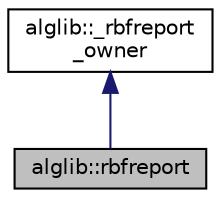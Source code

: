 digraph "alglib::rbfreport"
{
  edge [fontname="Helvetica",fontsize="10",labelfontname="Helvetica",labelfontsize="10"];
  node [fontname="Helvetica",fontsize="10",shape=record];
  Node0 [label="alglib::rbfreport",height=0.2,width=0.4,color="black", fillcolor="grey75", style="filled", fontcolor="black"];
  Node1 -> Node0 [dir="back",color="midnightblue",fontsize="10",style="solid",fontname="Helvetica"];
  Node1 [label="alglib::_rbfreport\l_owner",height=0.2,width=0.4,color="black", fillcolor="white", style="filled",URL="$classalglib_1_1__rbfreport__owner.html"];
}

